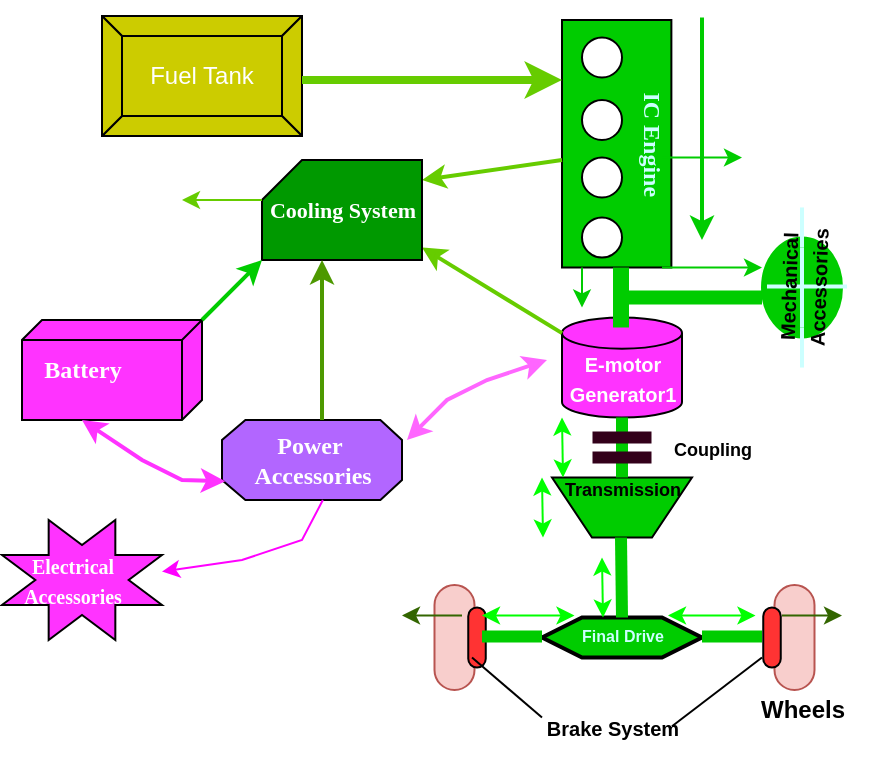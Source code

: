 <mxfile version="28.0.7">
  <diagram name="Page-1" id="PywV8A5e1CfOtIUZa0yN">
    <mxGraphModel dx="1042" dy="574" grid="1" gridSize="10" guides="1" tooltips="1" connect="1" arrows="1" fold="1" page="1" pageScale="1" pageWidth="850" pageHeight="1100" math="0" shadow="0">
      <root>
        <mxCell id="0" />
        <mxCell id="1" parent="0" />
        <mxCell id="29GvSTRs5_HQC-kPdzaP-94" value="" style="group" vertex="1" connectable="0" parent="1">
          <mxGeometry x="240" y="68" width="435" height="370.75" as="geometry" />
        </mxCell>
        <mxCell id="29GvSTRs5_HQC-kPdzaP-60" value="" style="group" vertex="1" connectable="0" parent="29GvSTRs5_HQC-kPdzaP-94">
          <mxGeometry x="200" y="2" width="235" height="368.75" as="geometry" />
        </mxCell>
        <mxCell id="29GvSTRs5_HQC-kPdzaP-1" value="" style="rounded=1;whiteSpace=wrap;html=1;rotation=90;arcSize=50;fillColor=#f8cecc;strokeColor=#b85450;" vertex="1" parent="29GvSTRs5_HQC-kPdzaP-60">
          <mxGeometry y="298.75" width="52.5" height="20" as="geometry" />
        </mxCell>
        <mxCell id="29GvSTRs5_HQC-kPdzaP-2" value="" style="rounded=1;whiteSpace=wrap;html=1;rotation=90;arcSize=50;fillColor=#f8cecc;strokeColor=#b85450;" vertex="1" parent="29GvSTRs5_HQC-kPdzaP-60">
          <mxGeometry x="170" y="298.75" width="52.5" height="20" as="geometry" />
        </mxCell>
        <mxCell id="29GvSTRs5_HQC-kPdzaP-3" value="" style="rounded=1;whiteSpace=wrap;html=1;rotation=90;arcSize=50;fillColor=#FF3333;" vertex="1" parent="29GvSTRs5_HQC-kPdzaP-60">
          <mxGeometry x="170" y="304.38" width="30" height="8.75" as="geometry" />
        </mxCell>
        <mxCell id="29GvSTRs5_HQC-kPdzaP-4" value="" style="rounded=1;whiteSpace=wrap;html=1;rotation=90;arcSize=50;fillColor=#FF3333;" vertex="1" parent="29GvSTRs5_HQC-kPdzaP-60">
          <mxGeometry x="22.5" y="304.38" width="30" height="8.75" as="geometry" />
        </mxCell>
        <mxCell id="29GvSTRs5_HQC-kPdzaP-9" value="" style="shape=hexagon;perimeter=hexagonPerimeter2;whiteSpace=wrap;html=1;fixedSize=1;size=20;fillColor=#00CC00;strokeWidth=2;" vertex="1" parent="29GvSTRs5_HQC-kPdzaP-60">
          <mxGeometry x="70" y="298.75" width="80" height="20" as="geometry" />
        </mxCell>
        <mxCell id="29GvSTRs5_HQC-kPdzaP-11" value="" style="endArrow=none;html=1;rounded=0;strokeColor=#00CC00;strokeWidth=6;" edge="1" parent="29GvSTRs5_HQC-kPdzaP-60">
          <mxGeometry width="50" height="50" relative="1" as="geometry">
            <mxPoint x="40" y="308.25" as="sourcePoint" />
            <mxPoint x="70" y="308.25" as="targetPoint" />
          </mxGeometry>
        </mxCell>
        <mxCell id="29GvSTRs5_HQC-kPdzaP-12" value="" style="endArrow=none;html=1;rounded=0;strokeColor=#00CC00;strokeWidth=6;" edge="1" parent="29GvSTRs5_HQC-kPdzaP-60">
          <mxGeometry width="50" height="50" relative="1" as="geometry">
            <mxPoint x="150" y="308.25" as="sourcePoint" />
            <mxPoint x="180" y="308.25" as="targetPoint" />
          </mxGeometry>
        </mxCell>
        <mxCell id="29GvSTRs5_HQC-kPdzaP-13" value="" style="shape=trapezoid;perimeter=trapezoidPerimeter;whiteSpace=wrap;html=1;fixedSize=1;rotation=-180;fillColor=#00CC00;" vertex="1" parent="29GvSTRs5_HQC-kPdzaP-60">
          <mxGeometry x="75" y="228.75" width="70" height="30" as="geometry" />
        </mxCell>
        <mxCell id="29GvSTRs5_HQC-kPdzaP-14" value="" style="endArrow=none;html=1;rounded=0;strokeColor=#00CC00;strokeWidth=6;entryX=0.5;entryY=0;entryDx=0;entryDy=0;" edge="1" parent="29GvSTRs5_HQC-kPdzaP-60" target="29GvSTRs5_HQC-kPdzaP-9">
          <mxGeometry width="50" height="50" relative="1" as="geometry">
            <mxPoint x="109.5" y="258.75" as="sourcePoint" />
            <mxPoint x="109.5" y="288.75" as="targetPoint" />
          </mxGeometry>
        </mxCell>
        <mxCell id="29GvSTRs5_HQC-kPdzaP-15" value="&lt;font style=&quot;color: rgb(204, 255, 255);&quot;&gt;&lt;b&gt;&lt;span style=&quot;font-size: 8px; background-color: transparent;&quot;&gt;Final&amp;nbsp;&lt;/span&gt;&lt;span style=&quot;font-size: 8px; background-color: transparent;&quot;&gt;Drive&lt;/span&gt;&lt;/b&gt;&lt;/font&gt;" style="text;html=1;align=center;verticalAlign=top;resizable=0;points=[];autosize=1;strokeColor=none;fillColor=none;perimeterSpacing=0;strokeWidth=1;spacingTop=-6;spacing=2;spacingLeft=-1;horizontal=1;" vertex="1" parent="29GvSTRs5_HQC-kPdzaP-60">
          <mxGeometry x="80" y="298.75" width="60" height="20" as="geometry" />
        </mxCell>
        <mxCell id="29GvSTRs5_HQC-kPdzaP-16" value="&lt;font style=&quot;font-size: 9px;&quot;&gt;&lt;b&gt;Transmission&lt;/b&gt;&lt;/font&gt;" style="text;html=1;align=center;verticalAlign=middle;resizable=0;points=[];autosize=1;strokeColor=none;fillColor=none;" vertex="1" parent="29GvSTRs5_HQC-kPdzaP-60">
          <mxGeometry x="70" y="218.75" width="80" height="30" as="geometry" />
        </mxCell>
        <mxCell id="29GvSTRs5_HQC-kPdzaP-17" value="" style="shape=cylinder3;whiteSpace=wrap;html=1;boundedLbl=1;backgroundOutline=1;size=7.8;fillColor=#FF33FF;" vertex="1" parent="29GvSTRs5_HQC-kPdzaP-60">
          <mxGeometry x="80" y="148.75" width="60" height="50" as="geometry" />
        </mxCell>
        <mxCell id="29GvSTRs5_HQC-kPdzaP-18" value="&lt;font style=&quot;font-size: 10px; color: rgb(255, 255, 255);&quot;&gt;&lt;b style=&quot;&quot;&gt;E-motor&lt;br&gt;Generator1&lt;/b&gt;&lt;/font&gt;" style="text;html=1;align=center;verticalAlign=middle;resizable=0;points=[];autosize=1;strokeColor=none;fillColor=none;" vertex="1" parent="29GvSTRs5_HQC-kPdzaP-60">
          <mxGeometry x="70" y="158.75" width="80" height="40" as="geometry" />
        </mxCell>
        <mxCell id="29GvSTRs5_HQC-kPdzaP-20" value="" style="endArrow=none;html=1;rounded=0;strokeColor=#00CC00;strokeWidth=6;entryX=0.5;entryY=0;entryDx=0;entryDy=0;" edge="1" parent="29GvSTRs5_HQC-kPdzaP-60">
          <mxGeometry width="50" height="50" relative="1" as="geometry">
            <mxPoint x="110" y="198.75" as="sourcePoint" />
            <mxPoint x="110" y="228.75" as="targetPoint" />
          </mxGeometry>
        </mxCell>
        <mxCell id="29GvSTRs5_HQC-kPdzaP-21" value="" style="endArrow=none;html=1;rounded=0;strokeColor=#33001A;strokeWidth=6;entryX=0.5;entryY=0;entryDx=0;entryDy=0;" edge="1" parent="29GvSTRs5_HQC-kPdzaP-60">
          <mxGeometry width="50" height="50" relative="1" as="geometry">
            <mxPoint x="124.75" y="208.75" as="sourcePoint" />
            <mxPoint x="95.25" y="208.75" as="targetPoint" />
          </mxGeometry>
        </mxCell>
        <mxCell id="29GvSTRs5_HQC-kPdzaP-22" value="" style="endArrow=none;html=1;rounded=0;strokeColor=#33001A;strokeWidth=6;entryX=0.5;entryY=0;entryDx=0;entryDy=0;" edge="1" parent="29GvSTRs5_HQC-kPdzaP-60">
          <mxGeometry width="50" height="50" relative="1" as="geometry">
            <mxPoint x="124.75" y="218.75" as="sourcePoint" />
            <mxPoint x="95.25" y="218.75" as="targetPoint" />
          </mxGeometry>
        </mxCell>
        <mxCell id="29GvSTRs5_HQC-kPdzaP-23" value="" style="endArrow=classic;startArrow=classic;html=1;rounded=0;strokeColor=#00FF00;" edge="1" parent="29GvSTRs5_HQC-kPdzaP-60">
          <mxGeometry width="50" height="50" relative="1" as="geometry">
            <mxPoint x="80.5" y="228.75" as="sourcePoint" />
            <mxPoint x="80" y="198.75" as="targetPoint" />
          </mxGeometry>
        </mxCell>
        <mxCell id="29GvSTRs5_HQC-kPdzaP-24" value="&lt;font style=&quot;font-size: 9px;&quot;&gt;&lt;b&gt;Coupling&lt;/b&gt;&lt;/font&gt;" style="text;html=1;align=center;verticalAlign=middle;resizable=0;points=[];autosize=1;strokeColor=none;fillColor=none;" vertex="1" parent="29GvSTRs5_HQC-kPdzaP-60">
          <mxGeometry x="125" y="198.75" width="60" height="30" as="geometry" />
        </mxCell>
        <mxCell id="29GvSTRs5_HQC-kPdzaP-25" value="" style="endArrow=classic;startArrow=classic;html=1;rounded=0;strokeColor=#00FF00;" edge="1" parent="29GvSTRs5_HQC-kPdzaP-60">
          <mxGeometry width="50" height="50" relative="1" as="geometry">
            <mxPoint x="70.5" y="258.75" as="sourcePoint" />
            <mxPoint x="70" y="228.75" as="targetPoint" />
          </mxGeometry>
        </mxCell>
        <mxCell id="29GvSTRs5_HQC-kPdzaP-26" value="" style="endArrow=classic;startArrow=classic;html=1;rounded=0;strokeColor=#00FF00;" edge="1" parent="29GvSTRs5_HQC-kPdzaP-60">
          <mxGeometry width="50" height="50" relative="1" as="geometry">
            <mxPoint x="100.5" y="298.75" as="sourcePoint" />
            <mxPoint x="100" y="268.75" as="targetPoint" />
          </mxGeometry>
        </mxCell>
        <mxCell id="29GvSTRs5_HQC-kPdzaP-27" value="" style="endArrow=classic;startArrow=classic;html=1;rounded=0;strokeColor=#00FF00;" edge="1" parent="29GvSTRs5_HQC-kPdzaP-60">
          <mxGeometry width="50" height="50" relative="1" as="geometry">
            <mxPoint x="40" y="297.75" as="sourcePoint" />
            <mxPoint x="86.25" y="297.75" as="targetPoint" />
          </mxGeometry>
        </mxCell>
        <mxCell id="29GvSTRs5_HQC-kPdzaP-28" value="" style="endArrow=classic;startArrow=classic;html=1;rounded=0;strokeColor=#00FF00;" edge="1" parent="29GvSTRs5_HQC-kPdzaP-60">
          <mxGeometry width="50" height="50" relative="1" as="geometry">
            <mxPoint x="133" y="297.75" as="sourcePoint" />
            <mxPoint x="176.75" y="297.75" as="targetPoint" />
          </mxGeometry>
        </mxCell>
        <mxCell id="29GvSTRs5_HQC-kPdzaP-38" value="" style="group" vertex="1" connectable="0" parent="29GvSTRs5_HQC-kPdzaP-60">
          <mxGeometry x="80" width="85" height="123.75" as="geometry" />
        </mxCell>
        <mxCell id="29GvSTRs5_HQC-kPdzaP-29" value="" style="rounded=0;whiteSpace=wrap;html=1;rotation=90;fillColor=#00CC00;" vertex="1" parent="29GvSTRs5_HQC-kPdzaP-38">
          <mxGeometry x="-34.53" y="34.53" width="123.75" height="54.69" as="geometry" />
        </mxCell>
        <mxCell id="29GvSTRs5_HQC-kPdzaP-30" value="" style="ellipse;whiteSpace=wrap;html=1;aspect=fixed;" vertex="1" parent="29GvSTRs5_HQC-kPdzaP-38">
          <mxGeometry x="10" y="8.75" width="20" height="20" as="geometry" />
        </mxCell>
        <mxCell id="29GvSTRs5_HQC-kPdzaP-31" value="" style="ellipse;whiteSpace=wrap;html=1;aspect=fixed;" vertex="1" parent="29GvSTRs5_HQC-kPdzaP-38">
          <mxGeometry x="10" y="40" width="20" height="20" as="geometry" />
        </mxCell>
        <mxCell id="29GvSTRs5_HQC-kPdzaP-32" value="" style="ellipse;whiteSpace=wrap;html=1;aspect=fixed;" vertex="1" parent="29GvSTRs5_HQC-kPdzaP-38">
          <mxGeometry x="10" y="68.75" width="20" height="20" as="geometry" />
        </mxCell>
        <mxCell id="29GvSTRs5_HQC-kPdzaP-33" value="" style="ellipse;whiteSpace=wrap;html=1;aspect=fixed;" vertex="1" parent="29GvSTRs5_HQC-kPdzaP-38">
          <mxGeometry x="10" y="98.75" width="20" height="20" as="geometry" />
        </mxCell>
        <mxCell id="29GvSTRs5_HQC-kPdzaP-37" value="&lt;font style=&quot;color: rgb(204, 255, 255);&quot; face=&quot;Times New Roman&quot;&gt;&lt;b&gt;IC Engine&lt;/b&gt;&lt;/font&gt;" style="text;html=1;align=center;verticalAlign=middle;resizable=0;points=[];autosize=1;strokeColor=none;fillColor=none;rotation=90;" vertex="1" parent="29GvSTRs5_HQC-kPdzaP-38">
          <mxGeometry x="5" y="46.88" width="80" height="30" as="geometry" />
        </mxCell>
        <mxCell id="29GvSTRs5_HQC-kPdzaP-39" value="" style="endArrow=classic;html=1;rounded=0;strokeWidth=2;strokeColor=#00CC00;" edge="1" parent="29GvSTRs5_HQC-kPdzaP-38">
          <mxGeometry width="50" height="50" relative="1" as="geometry">
            <mxPoint x="70" y="-1.25" as="sourcePoint" />
            <mxPoint x="70" y="110" as="targetPoint" />
          </mxGeometry>
        </mxCell>
        <mxCell id="29GvSTRs5_HQC-kPdzaP-40" value="" style="endArrow=none;html=1;rounded=0;strokeColor=#00CC00;strokeWidth=7;" edge="1" parent="29GvSTRs5_HQC-kPdzaP-60">
          <mxGeometry width="50" height="50" relative="1" as="geometry">
            <mxPoint x="112.5" y="138.75" as="sourcePoint" />
            <mxPoint x="180" y="138.75" as="targetPoint" />
          </mxGeometry>
        </mxCell>
        <mxCell id="29GvSTRs5_HQC-kPdzaP-41" value="" style="endArrow=none;html=1;rounded=0;strokeWidth=8;strokeColor=#00CC00;" edge="1" parent="29GvSTRs5_HQC-kPdzaP-60">
          <mxGeometry width="50" height="50" relative="1" as="geometry">
            <mxPoint x="109.5" y="153.75" as="sourcePoint" />
            <mxPoint x="109.5" y="123.75" as="targetPoint" />
          </mxGeometry>
        </mxCell>
        <mxCell id="29GvSTRs5_HQC-kPdzaP-43" value="" style="endArrow=classic;html=1;rounded=0;strokeColor=#00CC00;" edge="1" parent="29GvSTRs5_HQC-kPdzaP-60">
          <mxGeometry width="50" height="50" relative="1" as="geometry">
            <mxPoint x="90" y="123.75" as="sourcePoint" />
            <mxPoint x="90" y="143.75" as="targetPoint" />
          </mxGeometry>
        </mxCell>
        <mxCell id="29GvSTRs5_HQC-kPdzaP-44" value="" style="endArrow=classic;html=1;rounded=0;strokeColor=#00CC00;" edge="1" parent="29GvSTRs5_HQC-kPdzaP-60">
          <mxGeometry width="50" height="50" relative="1" as="geometry">
            <mxPoint x="130" y="123.75" as="sourcePoint" />
            <mxPoint x="180" y="123.75" as="targetPoint" />
          </mxGeometry>
        </mxCell>
        <mxCell id="29GvSTRs5_HQC-kPdzaP-45" value="" style="endArrow=classic;html=1;rounded=0;strokeColor=#00CC00;" edge="1" parent="29GvSTRs5_HQC-kPdzaP-60">
          <mxGeometry width="50" height="50" relative="1" as="geometry">
            <mxPoint x="130" y="68.75" as="sourcePoint" />
            <mxPoint x="170" y="68.75" as="targetPoint" />
          </mxGeometry>
        </mxCell>
        <mxCell id="29GvSTRs5_HQC-kPdzaP-47" value="" style="ellipse;whiteSpace=wrap;html=1;strokeColor=#00CC00;fillColor=#00CC00;" vertex="1" parent="29GvSTRs5_HQC-kPdzaP-60">
          <mxGeometry x="180" y="108.75" width="40" height="50" as="geometry" />
        </mxCell>
        <mxCell id="29GvSTRs5_HQC-kPdzaP-48" value="" style="endArrow=none;html=1;rounded=0;strokeColor=#CCFFFF;strokeWidth=2;" edge="1" parent="29GvSTRs5_HQC-kPdzaP-60" source="29GvSTRs5_HQC-kPdzaP-50">
          <mxGeometry width="50" height="50" relative="1" as="geometry">
            <mxPoint x="200" y="153.75" as="sourcePoint" />
            <mxPoint x="200" y="113.75" as="targetPoint" />
          </mxGeometry>
        </mxCell>
        <mxCell id="29GvSTRs5_HQC-kPdzaP-49" value="" style="endArrow=none;html=1;rounded=0;strokeColor=#CCFFFF;strokeWidth=2;" edge="1" parent="29GvSTRs5_HQC-kPdzaP-60">
          <mxGeometry width="50" height="50" relative="1" as="geometry">
            <mxPoint x="182.5" y="133.25" as="sourcePoint" />
            <mxPoint x="222.5" y="133.25" as="targetPoint" />
          </mxGeometry>
        </mxCell>
        <mxCell id="29GvSTRs5_HQC-kPdzaP-51" value="" style="endArrow=none;html=1;rounded=0;strokeColor=#CCFFFF;strokeWidth=2;" edge="1" parent="29GvSTRs5_HQC-kPdzaP-60" target="29GvSTRs5_HQC-kPdzaP-50">
          <mxGeometry width="50" height="50" relative="1" as="geometry">
            <mxPoint x="200" y="153.75" as="sourcePoint" />
            <mxPoint x="200" y="113.75" as="targetPoint" />
          </mxGeometry>
        </mxCell>
        <mxCell id="29GvSTRs5_HQC-kPdzaP-50" value="&lt;font style=&quot;font-size: 10px;&quot;&gt;&lt;b&gt;Mechanical&lt;/b&gt;&lt;/font&gt;&lt;div&gt;&lt;font style=&quot;font-size: 10px;&quot;&gt;&lt;b&gt;Accessories&lt;/b&gt;&lt;/font&gt;&lt;/div&gt;" style="text;html=1;align=center;verticalAlign=middle;resizable=0;points=[];autosize=1;strokeColor=none;fillColor=none;rotation=-88;" vertex="1" parent="29GvSTRs5_HQC-kPdzaP-60">
          <mxGeometry x="160" y="113.75" width="80" height="40" as="geometry" />
        </mxCell>
        <mxCell id="29GvSTRs5_HQC-kPdzaP-52" value="" style="endArrow=none;html=1;rounded=0;strokeColor=#CCFFFF;strokeWidth=2;" edge="1" parent="29GvSTRs5_HQC-kPdzaP-60">
          <mxGeometry width="50" height="50" relative="1" as="geometry">
            <mxPoint x="200" y="153.75" as="sourcePoint" />
            <mxPoint x="200" y="113.75" as="targetPoint" />
          </mxGeometry>
        </mxCell>
        <mxCell id="29GvSTRs5_HQC-kPdzaP-53" value="&lt;b&gt;&lt;font style=&quot;font-size: 10px;&quot;&gt;Brake System&lt;/font&gt;&lt;/b&gt;" style="text;html=1;align=center;verticalAlign=middle;resizable=0;points=[];autosize=1;strokeColor=none;fillColor=none;" vertex="1" parent="29GvSTRs5_HQC-kPdzaP-60">
          <mxGeometry x="60" y="338.75" width="90" height="30" as="geometry" />
        </mxCell>
        <mxCell id="29GvSTRs5_HQC-kPdzaP-54" value="" style="endArrow=classic;html=1;rounded=0;strokeColor=#336600;" edge="1" parent="29GvSTRs5_HQC-kPdzaP-60">
          <mxGeometry width="50" height="50" relative="1" as="geometry">
            <mxPoint x="30" y="297.75" as="sourcePoint" />
            <mxPoint y="297.75" as="targetPoint" />
          </mxGeometry>
        </mxCell>
        <mxCell id="29GvSTRs5_HQC-kPdzaP-55" value="" style="endArrow=classic;html=1;rounded=0;strokeColor=#336600;" edge="1" parent="29GvSTRs5_HQC-kPdzaP-60">
          <mxGeometry width="50" height="50" relative="1" as="geometry">
            <mxPoint x="190" y="297.75" as="sourcePoint" />
            <mxPoint x="220" y="297.75" as="targetPoint" />
          </mxGeometry>
        </mxCell>
        <mxCell id="29GvSTRs5_HQC-kPdzaP-57" value="" style="endArrow=none;html=1;rounded=0;" edge="1" parent="29GvSTRs5_HQC-kPdzaP-60">
          <mxGeometry width="50" height="50" relative="1" as="geometry">
            <mxPoint x="70" y="348.75" as="sourcePoint" />
            <mxPoint x="35" y="318.75" as="targetPoint" />
          </mxGeometry>
        </mxCell>
        <mxCell id="29GvSTRs5_HQC-kPdzaP-58" value="" style="endArrow=none;html=1;rounded=0;" edge="1" parent="29GvSTRs5_HQC-kPdzaP-60">
          <mxGeometry width="50" height="50" relative="1" as="geometry">
            <mxPoint x="135" y="353.13" as="sourcePoint" />
            <mxPoint x="180" y="318.75" as="targetPoint" />
          </mxGeometry>
        </mxCell>
        <mxCell id="29GvSTRs5_HQC-kPdzaP-64" value="" style="endArrow=classic;html=1;rounded=0;exitX=0;exitY=0;exitDx=0;exitDy=7.8;exitPerimeter=0;strokeColor=#66CC00;strokeWidth=2;" edge="1" parent="29GvSTRs5_HQC-kPdzaP-60" source="29GvSTRs5_HQC-kPdzaP-17">
          <mxGeometry width="50" height="50" relative="1" as="geometry">
            <mxPoint x="100" y="183.75" as="sourcePoint" />
            <mxPoint x="10" y="113.75" as="targetPoint" />
          </mxGeometry>
        </mxCell>
        <mxCell id="29GvSTRs5_HQC-kPdzaP-65" value="" style="endArrow=classic;html=1;rounded=0;strokeColor=#66CC00;strokeWidth=2;" edge="1" parent="29GvSTRs5_HQC-kPdzaP-60">
          <mxGeometry width="50" height="50" relative="1" as="geometry">
            <mxPoint x="80" y="70" as="sourcePoint" />
            <mxPoint x="10" y="80" as="targetPoint" />
          </mxGeometry>
        </mxCell>
        <mxCell id="29GvSTRs5_HQC-kPdzaP-82" value="" style="endArrow=classic;startArrow=classic;html=1;rounded=0;strokeColor=#FF66FF;strokeWidth=2;" edge="1" parent="29GvSTRs5_HQC-kPdzaP-60">
          <mxGeometry width="50" height="50" relative="1" as="geometry">
            <mxPoint x="2.5" y="210" as="sourcePoint" />
            <mxPoint x="72.5" y="170" as="targetPoint" />
            <Array as="points">
              <mxPoint x="22.5" y="190" />
              <mxPoint x="42.5" y="180" />
            </Array>
          </mxGeometry>
        </mxCell>
        <mxCell id="29GvSTRs5_HQC-kPdzaP-91" value="&lt;b&gt;Wheels&lt;/b&gt;" style="text;html=1;align=center;verticalAlign=middle;resizable=0;points=[];autosize=1;strokeColor=none;fillColor=none;" vertex="1" parent="29GvSTRs5_HQC-kPdzaP-60">
          <mxGeometry x="165" y="330" width="70" height="30" as="geometry" />
        </mxCell>
        <mxCell id="29GvSTRs5_HQC-kPdzaP-62" value="" style="shape=card;whiteSpace=wrap;html=1;size=20;fillColor=#009900;" vertex="1" parent="29GvSTRs5_HQC-kPdzaP-94">
          <mxGeometry x="130" y="72" width="80" height="50" as="geometry" />
        </mxCell>
        <mxCell id="29GvSTRs5_HQC-kPdzaP-66" value="&lt;font style=&quot;font-size: 11px; color: rgb(255, 255, 255);&quot; face=&quot;Times New Roman&quot;&gt;&lt;b&gt;Cooling System&lt;/b&gt;&lt;/font&gt;" style="text;html=1;align=center;verticalAlign=middle;resizable=0;points=[];autosize=1;strokeColor=none;fillColor=none;" vertex="1" parent="29GvSTRs5_HQC-kPdzaP-94">
          <mxGeometry x="120" y="82" width="100" height="30" as="geometry" />
        </mxCell>
        <mxCell id="29GvSTRs5_HQC-kPdzaP-69" value="" style="verticalAlign=top;align=left;spacingTop=8;spacingLeft=2;spacingRight=12;shape=cube;size=10;direction=south;fontStyle=4;html=1;whiteSpace=wrap;fillColor=#FF33FF;" vertex="1" parent="29GvSTRs5_HQC-kPdzaP-94">
          <mxGeometry x="10" y="152" width="90" height="50" as="geometry" />
        </mxCell>
        <mxCell id="29GvSTRs5_HQC-kPdzaP-70" value="&lt;font style=&quot;color: rgb(255, 255, 255);&quot; face=&quot;Times New Roman&quot;&gt;&lt;b&gt;Battery&lt;/b&gt;&lt;/font&gt;" style="text;html=1;align=center;verticalAlign=middle;resizable=0;points=[];autosize=1;" vertex="1" parent="29GvSTRs5_HQC-kPdzaP-94">
          <mxGeometry x="10" y="162" width="60" height="30" as="geometry" />
        </mxCell>
        <mxCell id="29GvSTRs5_HQC-kPdzaP-71" value="" style="verticalLabelPosition=bottom;verticalAlign=top;html=1;shape=mxgraph.basic.polygon;polyCoords=[[0.13,0],[0.88,0],[1,0.25],[1,0.75],[0.88,1],[0.13,1],[0,0.75],[0,0.25]];polyline=0;fillColor=#B266FF;" vertex="1" parent="29GvSTRs5_HQC-kPdzaP-94">
          <mxGeometry x="110" y="202" width="90" height="40" as="geometry" />
        </mxCell>
        <mxCell id="29GvSTRs5_HQC-kPdzaP-73" value="" style="endArrow=classic;html=1;rounded=0;strokeColor=#4D9900;strokeWidth=2;" edge="1" parent="29GvSTRs5_HQC-kPdzaP-94">
          <mxGeometry width="50" height="50" relative="1" as="geometry">
            <mxPoint x="160" y="202" as="sourcePoint" />
            <mxPoint x="160" y="122" as="targetPoint" />
          </mxGeometry>
        </mxCell>
        <mxCell id="29GvSTRs5_HQC-kPdzaP-74" value="&lt;font style=&quot;color: rgb(255, 255, 255);&quot; face=&quot;Times New Roman&quot;&gt;&lt;b&gt;Power&amp;nbsp;&lt;/b&gt;&lt;/font&gt;&lt;div&gt;&lt;font style=&quot;color: rgb(255, 255, 255);&quot; face=&quot;Times New Roman&quot;&gt;&lt;b&gt;Accessories&lt;/b&gt;&lt;/font&gt;&lt;/div&gt;" style="text;html=1;align=center;verticalAlign=middle;resizable=0;points=[];autosize=1;strokeColor=none;fillColor=none;" vertex="1" parent="29GvSTRs5_HQC-kPdzaP-94">
          <mxGeometry x="115" y="202" width="80" height="40" as="geometry" />
        </mxCell>
        <mxCell id="29GvSTRs5_HQC-kPdzaP-83" value="" style="endArrow=classic;startArrow=classic;html=1;rounded=0;exitX=0.018;exitY=0.765;exitDx=0;exitDy=0;exitPerimeter=0;strokeColor=#FF33FF;strokeWidth=2;" edge="1" parent="29GvSTRs5_HQC-kPdzaP-94" source="29GvSTRs5_HQC-kPdzaP-71">
          <mxGeometry width="50" height="50" relative="1" as="geometry">
            <mxPoint x="-10" y="252" as="sourcePoint" />
            <mxPoint x="40" y="202" as="targetPoint" />
            <Array as="points">
              <mxPoint x="90" y="232" />
              <mxPoint x="70" y="222" />
            </Array>
          </mxGeometry>
        </mxCell>
        <mxCell id="29GvSTRs5_HQC-kPdzaP-84" value="" style="endArrow=classic;html=1;rounded=0;strokeColor=#00CC00;strokeWidth=2;" edge="1" parent="29GvSTRs5_HQC-kPdzaP-94">
          <mxGeometry width="50" height="50" relative="1" as="geometry">
            <mxPoint x="100" y="152" as="sourcePoint" />
            <mxPoint x="130" y="122" as="targetPoint" />
          </mxGeometry>
        </mxCell>
        <mxCell id="29GvSTRs5_HQC-kPdzaP-85" value="&lt;font style=&quot;color: rgb(255, 255, 255);&quot;&gt;Fuel Tank&lt;/font&gt;" style="labelPosition=center;verticalLabelPosition=middle;align=center;html=1;shape=mxgraph.basic.button;dx=10;whiteSpace=wrap;fillColor=#CCCC00;" vertex="1" parent="29GvSTRs5_HQC-kPdzaP-94">
          <mxGeometry x="50" width="100" height="60" as="geometry" />
        </mxCell>
        <mxCell id="29GvSTRs5_HQC-kPdzaP-86" value="" style="endArrow=classic;html=1;rounded=0;strokeColor=#66CC00;" edge="1" parent="29GvSTRs5_HQC-kPdzaP-94">
          <mxGeometry width="50" height="50" relative="1" as="geometry">
            <mxPoint x="130" y="92" as="sourcePoint" />
            <mxPoint x="90" y="92" as="targetPoint" />
          </mxGeometry>
        </mxCell>
        <mxCell id="29GvSTRs5_HQC-kPdzaP-88" value="" style="endArrow=classic;html=1;rounded=0;exitX=0.568;exitY=1.105;exitDx=0;exitDy=0;exitPerimeter=0;strokeColor=#FF00FF;" edge="1" parent="29GvSTRs5_HQC-kPdzaP-94">
          <mxGeometry width="50" height="50" relative="1" as="geometry">
            <mxPoint x="160.44" y="242.0" as="sourcePoint" />
            <mxPoint x="80" y="277.8" as="targetPoint" />
            <Array as="points">
              <mxPoint x="150" y="262" />
              <mxPoint x="120" y="272" />
            </Array>
          </mxGeometry>
        </mxCell>
        <mxCell id="29GvSTRs5_HQC-kPdzaP-90" value="" style="verticalLabelPosition=bottom;verticalAlign=top;html=1;shape=mxgraph.basic.8_point_star;fillColor=#FF33FF;" vertex="1" parent="29GvSTRs5_HQC-kPdzaP-94">
          <mxGeometry y="252" width="80" height="60" as="geometry" />
        </mxCell>
        <mxCell id="29GvSTRs5_HQC-kPdzaP-92" value="&lt;font style=&quot;font-size: 10px; color: rgb(255, 255, 255);&quot; face=&quot;Times New Roman&quot;&gt;&lt;b style=&quot;&quot;&gt;Electrical&lt;/b&gt;&lt;/font&gt;&lt;div&gt;&lt;font style=&quot;font-size: 10px; color: rgb(255, 255, 255);&quot; face=&quot;Times New Roman&quot;&gt;&lt;b style=&quot;&quot;&gt;Accessories&lt;/b&gt;&lt;/font&gt;&lt;/div&gt;" style="text;html=1;align=center;verticalAlign=middle;resizable=0;points=[];autosize=1;strokeColor=none;fillColor=none;" vertex="1" parent="29GvSTRs5_HQC-kPdzaP-94">
          <mxGeometry y="262" width="70" height="40" as="geometry" />
        </mxCell>
        <mxCell id="29GvSTRs5_HQC-kPdzaP-93" value="" style="endArrow=classic;html=1;rounded=0;strokeWidth=4;strokeColor=#66CC00;" edge="1" parent="29GvSTRs5_HQC-kPdzaP-94">
          <mxGeometry width="50" height="50" relative="1" as="geometry">
            <mxPoint x="150" y="32" as="sourcePoint" />
            <mxPoint x="280" y="32" as="targetPoint" />
          </mxGeometry>
        </mxCell>
      </root>
    </mxGraphModel>
  </diagram>
</mxfile>

